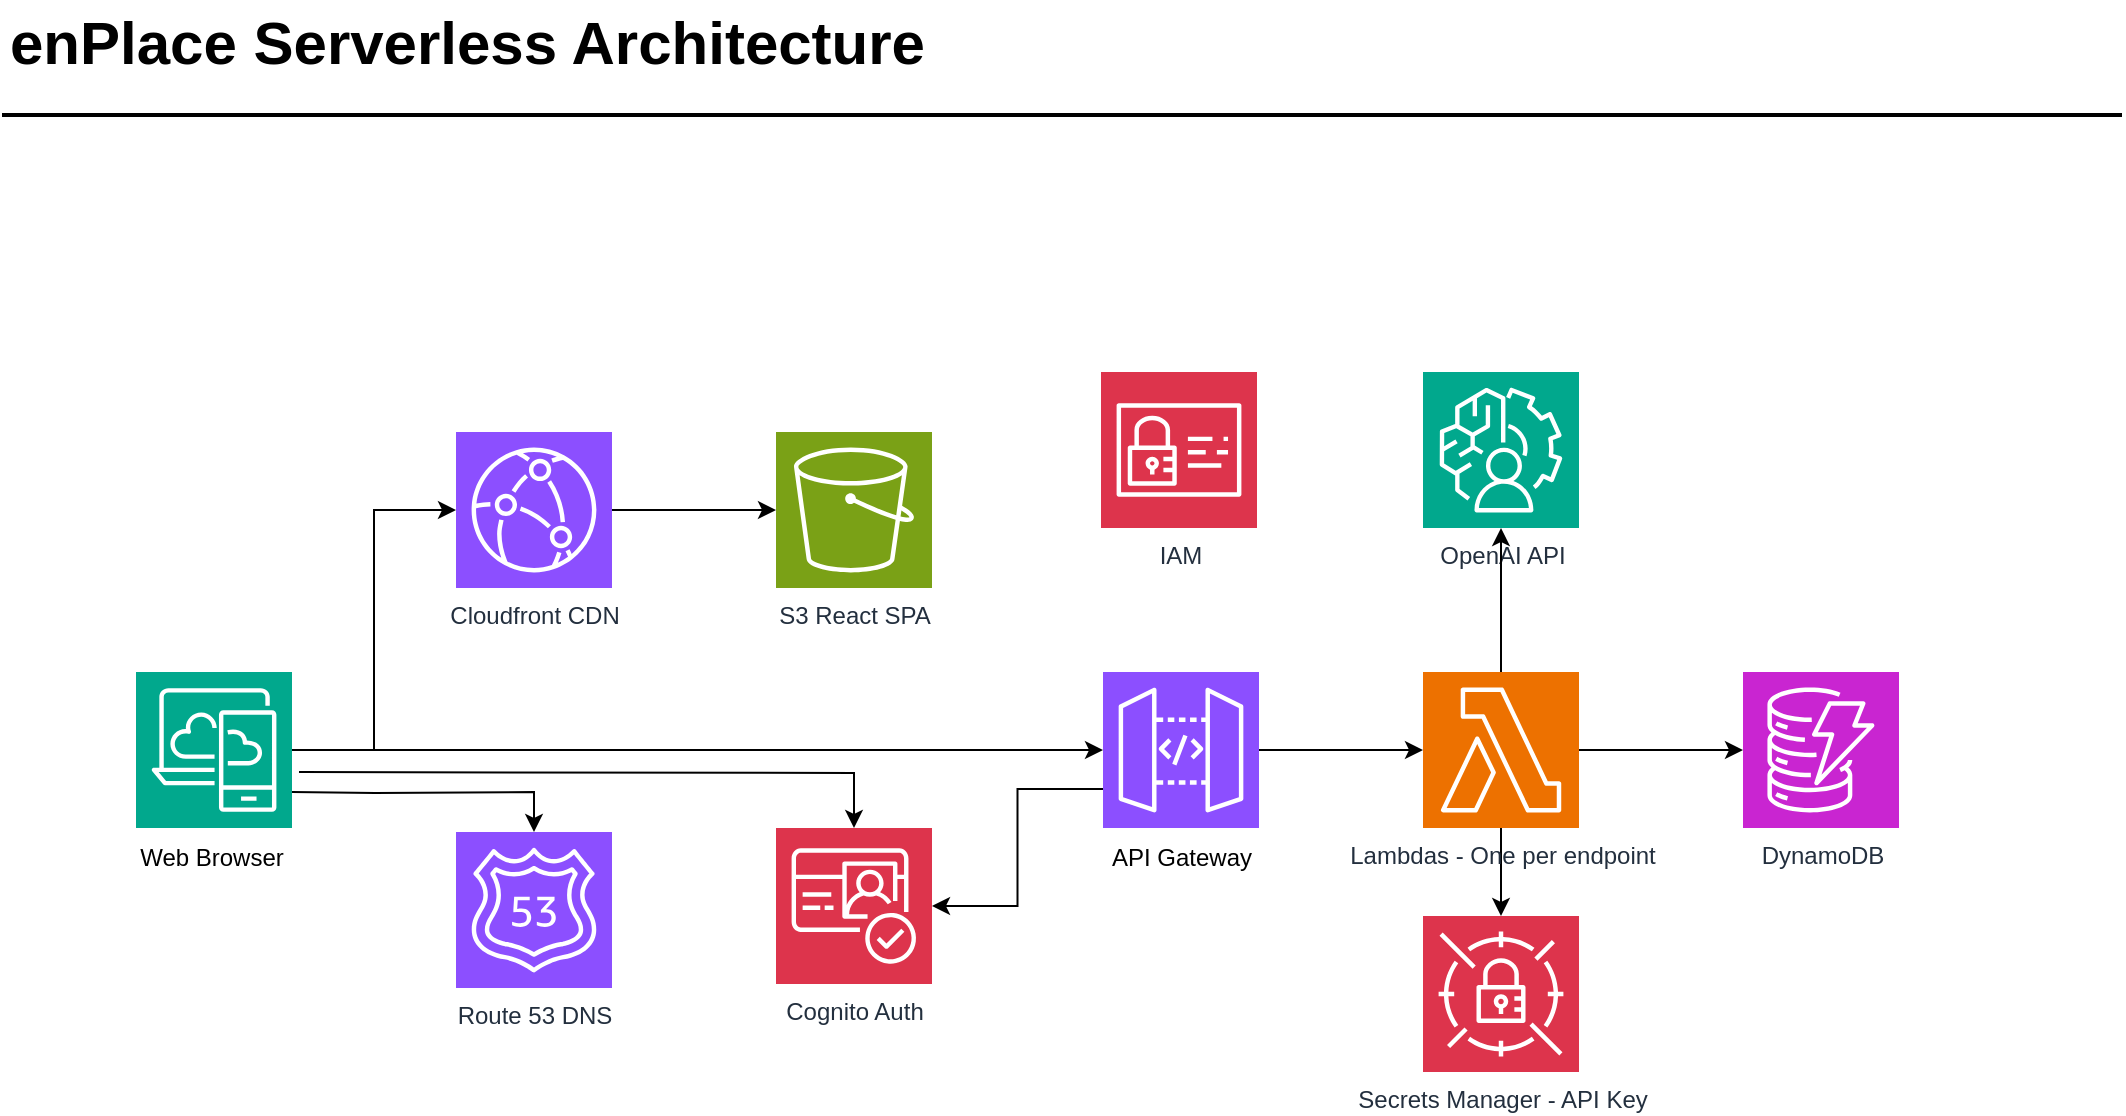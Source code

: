<mxfile version="24.6.4" type="device">
  <diagram id="Ht1M8jgEwFfnCIfOTk4-" name="Page-1">
    <mxGraphModel dx="954" dy="606" grid="1" gridSize="10" guides="1" tooltips="1" connect="1" arrows="1" fold="1" page="1" pageScale="1" pageWidth="1169" pageHeight="827" math="0" shadow="0">
      <root>
        <mxCell id="0" />
        <mxCell id="1" parent="0" />
        <mxCell id="-QjtrjUzRDEMRZ5MF8oH-47" value="enPlace Serverless Architecture" style="text;html=1;resizable=0;points=[];autosize=1;align=left;verticalAlign=top;spacingTop=-4;fontSize=30;fontStyle=1" parent="1" vertex="1">
          <mxGeometry x="56.5" y="64.5" width="450" height="40" as="geometry" />
        </mxCell>
        <mxCell id="SCVMTBWpLvtzJIhz15lM-1" value="" style="line;strokeWidth=2;html=1;fontSize=14;" parent="1" vertex="1">
          <mxGeometry x="55" y="116.5" width="1060" height="10" as="geometry" />
        </mxCell>
        <mxCell id="D93ToMHTp4CqU3QNVz7T-11" value="" style="edgeStyle=orthogonalEdgeStyle;rounded=0;orthogonalLoop=1;jettySize=auto;html=1;" parent="1" source="KqAfC4Wn0rQBiy9ELckV-1" target="D93ToMHTp4CqU3QNVz7T-10" edge="1">
          <mxGeometry relative="1" as="geometry" />
        </mxCell>
        <mxCell id="KqAfC4Wn0rQBiy9ELckV-1" value="Lambdas - One per endpoint" style="sketch=0;points=[[0,0,0],[0.25,0,0],[0.5,0,0],[0.75,0,0],[1,0,0],[0,1,0],[0.25,1,0],[0.5,1,0],[0.75,1,0],[1,1,0],[0,0.25,0],[0,0.5,0],[0,0.75,0],[1,0.25,0],[1,0.5,0],[1,0.75,0]];outlineConnect=0;fontColor=#232F3E;fillColor=#ED7100;strokeColor=#ffffff;dashed=0;verticalLabelPosition=bottom;verticalAlign=top;align=center;html=1;fontSize=12;fontStyle=0;aspect=fixed;shape=mxgraph.aws4.resourceIcon;resIcon=mxgraph.aws4.lambda;" parent="1" vertex="1">
          <mxGeometry x="765.5" y="400" width="78" height="78" as="geometry" />
        </mxCell>
        <mxCell id="KqAfC4Wn0rQBiy9ELckV-2" value="" style="sketch=0;points=[[0,0,0],[0.25,0,0],[0.5,0,0],[0.75,0,0],[1,0,0],[0,1,0],[0.25,1,0],[0.5,1,0],[0.75,1,0],[1,1,0],[0,0.25,0],[0,0.5,0],[0,0.75,0],[1,0.25,0],[1,0.5,0],[1,0.75,0]];outlineConnect=0;fontColor=#232F3E;fillColor=#01A88D;strokeColor=#ffffff;dashed=0;verticalLabelPosition=bottom;verticalAlign=top;align=center;html=1;fontSize=12;fontStyle=0;aspect=fixed;shape=mxgraph.aws4.resourceIcon;resIcon=mxgraph.aws4.desktop_and_app_streaming;" parent="1" vertex="1">
          <mxGeometry x="122" y="400" width="78" height="78" as="geometry" />
        </mxCell>
        <mxCell id="KqAfC4Wn0rQBiy9ELckV-3" value="" style="sketch=0;points=[[0,0,0],[0.25,0,0],[0.5,0,0],[0.75,0,0],[1,0,0],[0,1,0],[0.25,1,0],[0.5,1,0],[0.75,1,0],[1,1,0],[0,0.25,0],[0,0.5,0],[0,0.75,0],[1,0.25,0],[1,0.5,0],[1,0.75,0]];outlineConnect=0;fontColor=#232F3E;fillColor=#8C4FFF;strokeColor=#ffffff;dashed=0;verticalLabelPosition=bottom;verticalAlign=top;align=center;html=1;fontSize=12;fontStyle=0;aspect=fixed;shape=mxgraph.aws4.resourceIcon;resIcon=mxgraph.aws4.api_gateway;" parent="1" vertex="1">
          <mxGeometry x="605.5" y="400" width="78" height="78" as="geometry" />
        </mxCell>
        <mxCell id="KqAfC4Wn0rQBiy9ELckV-5" value="DynamoDB" style="sketch=0;points=[[0,0,0],[0.25,0,0],[0.5,0,0],[0.75,0,0],[1,0,0],[0,1,0],[0.25,1,0],[0.5,1,0],[0.75,1,0],[1,1,0],[0,0.25,0],[0,0.5,0],[0,0.75,0],[1,0.25,0],[1,0.5,0],[1,0.75,0]];outlineConnect=0;fontColor=#232F3E;fillColor=#C925D1;strokeColor=#ffffff;dashed=0;verticalLabelPosition=bottom;verticalAlign=top;align=center;html=1;fontSize=12;fontStyle=0;aspect=fixed;shape=mxgraph.aws4.resourceIcon;resIcon=mxgraph.aws4.dynamodb;" parent="1" vertex="1">
          <mxGeometry x="925.5" y="400" width="78" height="78" as="geometry" />
        </mxCell>
        <mxCell id="KqAfC4Wn0rQBiy9ELckV-6" value="OpenAI API" style="sketch=0;points=[[0,0,0],[0.25,0,0],[0.5,0,0],[0.75,0,0],[1,0,0],[0,1,0],[0.25,1,0],[0.5,1,0],[0.75,1,0],[1,1,0],[0,0.25,0],[0,0.5,0],[0,0.75,0],[1,0.25,0],[1,0.5,0],[1,0.75,0]];outlineConnect=0;fontColor=#232F3E;fillColor=#01A88D;strokeColor=#ffffff;dashed=0;verticalLabelPosition=bottom;verticalAlign=top;align=center;html=1;fontSize=12;fontStyle=0;aspect=fixed;shape=mxgraph.aws4.resourceIcon;resIcon=mxgraph.aws4.augmented_ai;" parent="1" vertex="1">
          <mxGeometry x="765.5" y="250" width="78" height="78" as="geometry" />
        </mxCell>
        <mxCell id="KqAfC4Wn0rQBiy9ELckV-7" value="S3&amp;nbsp;&lt;span style=&quot;background-color: initial;&quot;&gt;React SPA&lt;/span&gt;" style="sketch=0;points=[[0,0,0],[0.25,0,0],[0.5,0,0],[0.75,0,0],[1,0,0],[0,1,0],[0.25,1,0],[0.5,1,0],[0.75,1,0],[1,1,0],[0,0.25,0],[0,0.5,0],[0,0.75,0],[1,0.25,0],[1,0.5,0],[1,0.75,0]];outlineConnect=0;fontColor=#232F3E;fillColor=#7AA116;strokeColor=#ffffff;dashed=0;verticalLabelPosition=bottom;verticalAlign=top;align=center;html=1;fontSize=12;fontStyle=0;aspect=fixed;shape=mxgraph.aws4.resourceIcon;resIcon=mxgraph.aws4.s3;" parent="1" vertex="1">
          <mxGeometry x="442" y="280" width="78" height="78" as="geometry" />
        </mxCell>
        <mxCell id="KqAfC4Wn0rQBiy9ELckV-8" value="Cloudfront CDN" style="sketch=0;points=[[0,0,0],[0.25,0,0],[0.5,0,0],[0.75,0,0],[1,0,0],[0,1,0],[0.25,1,0],[0.5,1,0],[0.75,1,0],[1,1,0],[0,0.25,0],[0,0.5,0],[0,0.75,0],[1,0.25,0],[1,0.5,0],[1,0.75,0]];outlineConnect=0;fontColor=#232F3E;fillColor=#8C4FFF;strokeColor=#ffffff;dashed=0;verticalLabelPosition=bottom;verticalAlign=top;align=center;html=1;fontSize=12;fontStyle=0;aspect=fixed;shape=mxgraph.aws4.resourceIcon;resIcon=mxgraph.aws4.cloudfront;" parent="1" vertex="1">
          <mxGeometry x="282" y="280" width="78" height="78" as="geometry" />
        </mxCell>
        <mxCell id="KqAfC4Wn0rQBiy9ELckV-12" style="edgeStyle=orthogonalEdgeStyle;rounded=0;orthogonalLoop=1;jettySize=auto;html=1;entryX=0;entryY=0.5;entryDx=0;entryDy=0;entryPerimeter=0;" parent="1" source="KqAfC4Wn0rQBiy9ELckV-2" target="KqAfC4Wn0rQBiy9ELckV-8" edge="1">
          <mxGeometry relative="1" as="geometry" />
        </mxCell>
        <mxCell id="KqAfC4Wn0rQBiy9ELckV-14" style="edgeStyle=orthogonalEdgeStyle;rounded=0;orthogonalLoop=1;jettySize=auto;html=1;entryX=0;entryY=0.5;entryDx=0;entryDy=0;entryPerimeter=0;" parent="1" source="KqAfC4Wn0rQBiy9ELckV-3" target="KqAfC4Wn0rQBiy9ELckV-1" edge="1">
          <mxGeometry relative="1" as="geometry" />
        </mxCell>
        <mxCell id="KqAfC4Wn0rQBiy9ELckV-19" style="edgeStyle=orthogonalEdgeStyle;rounded=0;orthogonalLoop=1;jettySize=auto;html=1;entryX=0;entryY=0.5;entryDx=0;entryDy=0;entryPerimeter=0;" parent="1" source="KqAfC4Wn0rQBiy9ELckV-2" target="KqAfC4Wn0rQBiy9ELckV-3" edge="1">
          <mxGeometry relative="1" as="geometry" />
        </mxCell>
        <mxCell id="KqAfC4Wn0rQBiy9ELckV-20" style="edgeStyle=orthogonalEdgeStyle;rounded=0;orthogonalLoop=1;jettySize=auto;html=1;entryX=0;entryY=0.5;entryDx=0;entryDy=0;entryPerimeter=0;" parent="1" source="KqAfC4Wn0rQBiy9ELckV-8" target="KqAfC4Wn0rQBiy9ELckV-7" edge="1">
          <mxGeometry relative="1" as="geometry" />
        </mxCell>
        <mxCell id="KqAfC4Wn0rQBiy9ELckV-21" value="Web Browser" style="text;html=1;align=center;verticalAlign=middle;whiteSpace=wrap;rounded=0;" parent="1" vertex="1">
          <mxGeometry x="120" y="478" width="80" height="30" as="geometry" />
        </mxCell>
        <mxCell id="KqAfC4Wn0rQBiy9ELckV-24" value="API Gateway" style="text;html=1;align=center;verticalAlign=middle;whiteSpace=wrap;rounded=0;" parent="1" vertex="1">
          <mxGeometry x="604.5" y="478" width="80" height="30" as="geometry" />
        </mxCell>
        <mxCell id="KqAfC4Wn0rQBiy9ELckV-29" style="edgeStyle=orthogonalEdgeStyle;rounded=0;orthogonalLoop=1;jettySize=auto;html=1;entryX=0;entryY=0.5;entryDx=0;entryDy=0;entryPerimeter=0;" parent="1" source="KqAfC4Wn0rQBiy9ELckV-1" target="KqAfC4Wn0rQBiy9ELckV-5" edge="1">
          <mxGeometry relative="1" as="geometry" />
        </mxCell>
        <mxCell id="D93ToMHTp4CqU3QNVz7T-1" value="Co&lt;span style=&quot;background-color: initial;&quot;&gt;gnito Auth&lt;/span&gt;" style="sketch=0;points=[[0,0,0],[0.25,0,0],[0.5,0,0],[0.75,0,0],[1,0,0],[0,1,0],[0.25,1,0],[0.5,1,0],[0.75,1,0],[1,1,0],[0,0.25,0],[0,0.5,0],[0,0.75,0],[1,0.25,0],[1,0.5,0],[1,0.75,0]];outlineConnect=0;fontColor=#232F3E;fillColor=#DD344C;strokeColor=#ffffff;dashed=0;verticalLabelPosition=bottom;verticalAlign=top;align=center;html=1;fontSize=12;fontStyle=0;aspect=fixed;shape=mxgraph.aws4.resourceIcon;resIcon=mxgraph.aws4.cognito;" parent="1" vertex="1">
          <mxGeometry x="442" y="478" width="78" height="78" as="geometry" />
        </mxCell>
        <mxCell id="D93ToMHTp4CqU3QNVz7T-3" style="edgeStyle=orthogonalEdgeStyle;rounded=0;orthogonalLoop=1;jettySize=auto;html=1;exitX=0;exitY=0.75;exitDx=0;exitDy=0;exitPerimeter=0;entryX=1;entryY=0.5;entryDx=0;entryDy=0;entryPerimeter=0;" parent="1" source="KqAfC4Wn0rQBiy9ELckV-3" target="D93ToMHTp4CqU3QNVz7T-1" edge="1">
          <mxGeometry relative="1" as="geometry" />
        </mxCell>
        <mxCell id="D93ToMHTp4CqU3QNVz7T-7" style="edgeStyle=orthogonalEdgeStyle;rounded=0;orthogonalLoop=1;jettySize=auto;html=1;entryX=0.5;entryY=1;entryDx=0;entryDy=0;entryPerimeter=0;" parent="1" source="KqAfC4Wn0rQBiy9ELckV-1" target="KqAfC4Wn0rQBiy9ELckV-6" edge="1">
          <mxGeometry relative="1" as="geometry" />
        </mxCell>
        <mxCell id="D93ToMHTp4CqU3QNVz7T-10" value="Secrets Manager - API Key" style="sketch=0;points=[[0,0,0],[0.25,0,0],[0.5,0,0],[0.75,0,0],[1,0,0],[0,1,0],[0.25,1,0],[0.5,1,0],[0.75,1,0],[1,1,0],[0,0.25,0],[0,0.5,0],[0,0.75,0],[1,0.25,0],[1,0.5,0],[1,0.75,0]];outlineConnect=0;fontColor=#232F3E;fillColor=#DD344C;strokeColor=#ffffff;dashed=0;verticalLabelPosition=bottom;verticalAlign=top;align=center;html=1;fontSize=12;fontStyle=0;aspect=fixed;shape=mxgraph.aws4.resourceIcon;resIcon=mxgraph.aws4.secrets_manager;" parent="1" vertex="1">
          <mxGeometry x="765.5" y="522" width="78" height="78" as="geometry" />
        </mxCell>
        <mxCell id="D93ToMHTp4CqU3QNVz7T-6" value="Route 53 DNS" style="sketch=0;points=[[0,0,0],[0.25,0,0],[0.5,0,0],[0.75,0,0],[1,0,0],[0,1,0],[0.25,1,0],[0.5,1,0],[0.75,1,0],[1,1,0],[0,0.25,0],[0,0.5,0],[0,0.75,0],[1,0.25,0],[1,0.5,0],[1,0.75,0]];outlineConnect=0;fontColor=#232F3E;fillColor=#8C4FFF;strokeColor=#ffffff;dashed=0;verticalLabelPosition=bottom;verticalAlign=top;align=center;html=1;fontSize=12;fontStyle=0;aspect=fixed;shape=mxgraph.aws4.resourceIcon;resIcon=mxgraph.aws4.route_53;" parent="1" vertex="1">
          <mxGeometry x="282" y="480" width="78" height="78" as="geometry" />
        </mxCell>
        <mxCell id="D93ToMHTp4CqU3QNVz7T-14" style="edgeStyle=orthogonalEdgeStyle;rounded=0;orthogonalLoop=1;jettySize=auto;html=1;entryX=0.5;entryY=0;entryDx=0;entryDy=0;entryPerimeter=0;" parent="1" target="D93ToMHTp4CqU3QNVz7T-1" edge="1">
          <mxGeometry relative="1" as="geometry">
            <mxPoint x="203.5" y="450" as="sourcePoint" />
            <mxPoint x="615.5" y="449" as="targetPoint" />
          </mxGeometry>
        </mxCell>
        <mxCell id="D93ToMHTp4CqU3QNVz7T-15" style="edgeStyle=orthogonalEdgeStyle;rounded=0;orthogonalLoop=1;jettySize=auto;html=1;entryX=0.5;entryY=0;entryDx=0;entryDy=0;entryPerimeter=0;" parent="1" target="D93ToMHTp4CqU3QNVz7T-6" edge="1">
          <mxGeometry relative="1" as="geometry">
            <mxPoint x="200" y="460" as="sourcePoint" />
            <mxPoint x="478" y="488" as="targetPoint" />
          </mxGeometry>
        </mxCell>
        <mxCell id="IIT38UIC2RR-MZ9H2M1P-1" value="IAM" style="sketch=0;points=[[0,0,0],[0.25,0,0],[0.5,0,0],[0.75,0,0],[1,0,0],[0,1,0],[0.25,1,0],[0.5,1,0],[0.75,1,0],[1,1,0],[0,0.25,0],[0,0.5,0],[0,0.75,0],[1,0.25,0],[1,0.5,0],[1,0.75,0]];outlineConnect=0;fontColor=#232F3E;fillColor=#DD344C;strokeColor=#ffffff;dashed=0;verticalLabelPosition=bottom;verticalAlign=top;align=center;html=1;fontSize=12;fontStyle=0;aspect=fixed;shape=mxgraph.aws4.resourceIcon;resIcon=mxgraph.aws4.identity_and_access_management;" parent="1" vertex="1">
          <mxGeometry x="604.5" y="250" width="78" height="78" as="geometry" />
        </mxCell>
      </root>
    </mxGraphModel>
  </diagram>
</mxfile>
